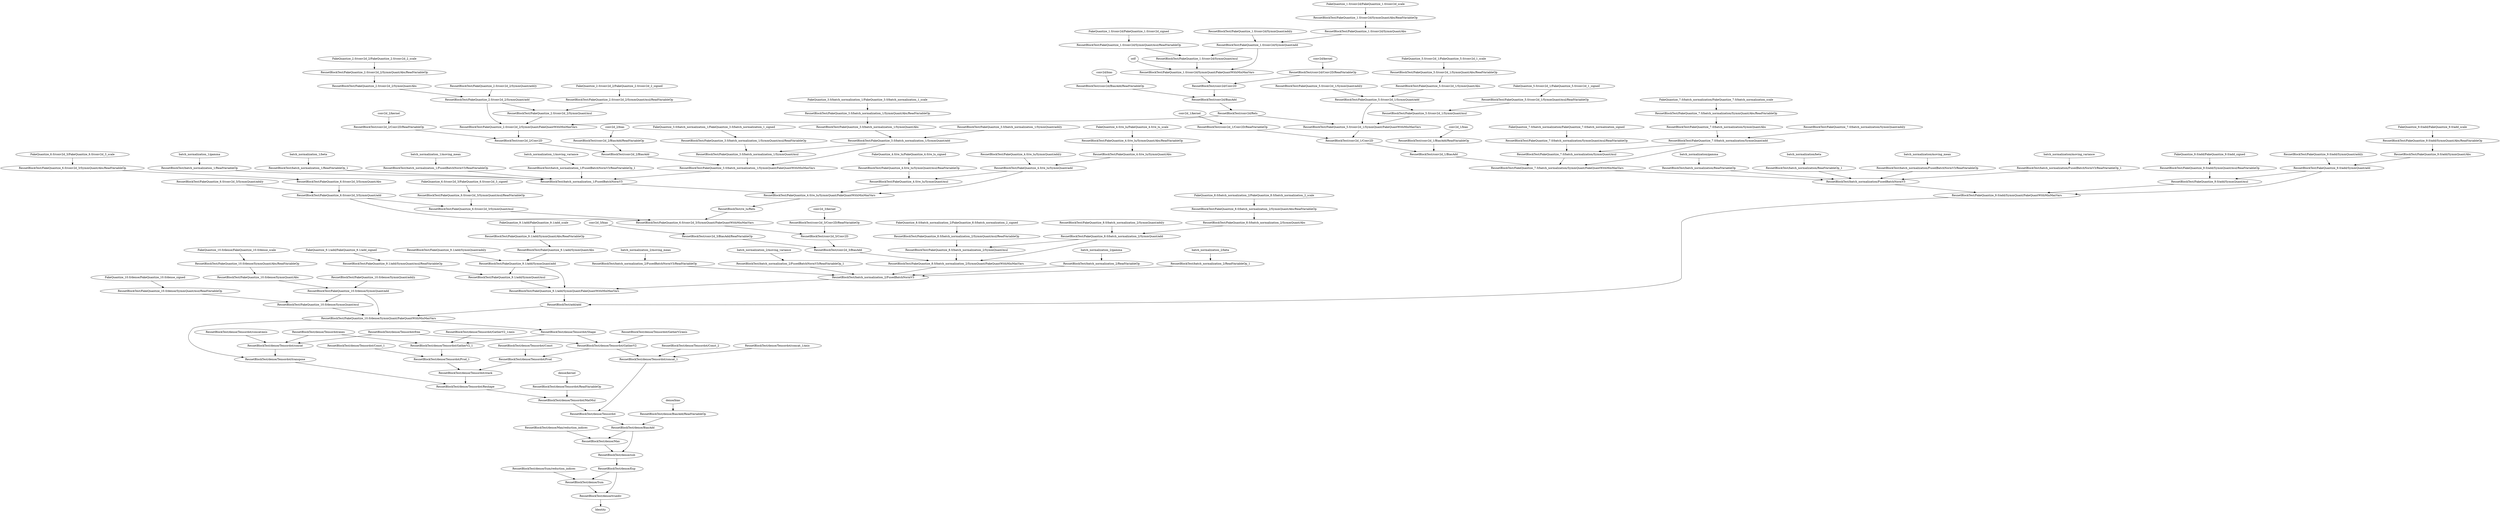 strict digraph  {
self [op=Placeholder];
"FakeQuantize_1.0/conv2d/FakeQuantize_1.0/conv2d_scale" [op=Placeholder];
"ResnetBlockTest/FakeQuantize_1.0/conv2d/SymmQuant/Abs/ReadVariableOp" [op=ReadVariableOp];
"ResnetBlockTest/FakeQuantize_1.0/conv2d/SymmQuant/Abs" [op=Abs];
"ResnetBlockTest/FakeQuantize_1.0/conv2d/SymmQuant/add/y" [op=Const];
"ResnetBlockTest/FakeQuantize_1.0/conv2d/SymmQuant/add" [op=AddV2];
"FakeQuantize_1.0/conv2d/FakeQuantize_1.0/conv2d_signed" [op=Placeholder];
"ResnetBlockTest/FakeQuantize_1.0/conv2d/SymmQuant/mul/ReadVariableOp" [op=ReadVariableOp];
"ResnetBlockTest/FakeQuantize_1.0/conv2d/SymmQuant/mul" [op=Mul];
"ResnetBlockTest/FakeQuantize_1.0/conv2d/SymmQuant/FakeQuantWithMinMaxVars" [op=FakeQuantWithMinMaxVars];
"conv2d/kernel" [op=Placeholder];
"ResnetBlockTest/conv2d/Conv2D/ReadVariableOp" [op=ReadVariableOp];
"ResnetBlockTest/conv2d/Conv2D" [op=Conv2D];
"conv2d/bias" [op=Placeholder];
"ResnetBlockTest/conv2d/BiasAdd/ReadVariableOp" [op=ReadVariableOp];
"ResnetBlockTest/conv2d/BiasAdd" [op=BiasAdd];
"ResnetBlockTest/conv2d/Relu" [op=Relu];
"FakeQuantize_2.0/conv2d_2/FakeQuantize_2.0/conv2d_2_scale" [op=Placeholder];
"ResnetBlockTest/FakeQuantize_2.0/conv2d_2/SymmQuant/Abs/ReadVariableOp" [op=ReadVariableOp];
"ResnetBlockTest/FakeQuantize_2.0/conv2d_2/SymmQuant/Abs" [op=Abs];
"ResnetBlockTest/FakeQuantize_2.0/conv2d_2/SymmQuant/add/y" [op=Const];
"ResnetBlockTest/FakeQuantize_2.0/conv2d_2/SymmQuant/add" [op=AddV2];
"FakeQuantize_2.0/conv2d_2/FakeQuantize_2.0/conv2d_2_signed" [op=Placeholder];
"ResnetBlockTest/FakeQuantize_2.0/conv2d_2/SymmQuant/mul/ReadVariableOp" [op=ReadVariableOp];
"ResnetBlockTest/FakeQuantize_2.0/conv2d_2/SymmQuant/mul" [op=Mul];
"ResnetBlockTest/FakeQuantize_2.0/conv2d_2/SymmQuant/FakeQuantWithMinMaxVars" [op=FakeQuantWithMinMaxVars];
"conv2d_2/kernel" [op=Placeholder];
"ResnetBlockTest/conv2d_2/Conv2D/ReadVariableOp" [op=ReadVariableOp];
"ResnetBlockTest/conv2d_2/Conv2D" [op=Conv2D];
"conv2d_2/bias" [op=Placeholder];
"ResnetBlockTest/conv2d_2/BiasAdd/ReadVariableOp" [op=ReadVariableOp];
"ResnetBlockTest/conv2d_2/BiasAdd" [op=BiasAdd];
"FakeQuantize_3.0/batch_normalization_1/FakeQuantize_3.0/batch_normalization_1_scale" [op=Placeholder];
"ResnetBlockTest/FakeQuantize_3.0/batch_normalization_1/SymmQuant/Abs/ReadVariableOp" [op=ReadVariableOp];
"ResnetBlockTest/FakeQuantize_3.0/batch_normalization_1/SymmQuant/Abs" [op=Abs];
"ResnetBlockTest/FakeQuantize_3.0/batch_normalization_1/SymmQuant/add/y" [op=Const];
"ResnetBlockTest/FakeQuantize_3.0/batch_normalization_1/SymmQuant/add" [op=AddV2];
"FakeQuantize_3.0/batch_normalization_1/FakeQuantize_3.0/batch_normalization_1_signed" [op=Placeholder];
"ResnetBlockTest/FakeQuantize_3.0/batch_normalization_1/SymmQuant/mul/ReadVariableOp" [op=ReadVariableOp];
"ResnetBlockTest/FakeQuantize_3.0/batch_normalization_1/SymmQuant/mul" [op=Mul];
"ResnetBlockTest/FakeQuantize_3.0/batch_normalization_1/SymmQuant/FakeQuantWithMinMaxVars" [op=FakeQuantWithMinMaxVars];
"batch_normalization_1/gamma" [op=Placeholder];
"ResnetBlockTest/batch_normalization_1/ReadVariableOp" [op=ReadVariableOp];
"batch_normalization_1/beta" [op=Placeholder];
"ResnetBlockTest/batch_normalization_1/ReadVariableOp_1" [op=ReadVariableOp];
"batch_normalization_1/moving_mean" [op=Placeholder];
"ResnetBlockTest/batch_normalization_1/FusedBatchNormV3/ReadVariableOp" [op=ReadVariableOp];
"batch_normalization_1/moving_variance" [op=Placeholder];
"ResnetBlockTest/batch_normalization_1/FusedBatchNormV3/ReadVariableOp_1" [op=ReadVariableOp];
"ResnetBlockTest/batch_normalization_1/FusedBatchNormV3" [op=FusedBatchNormV3];
"FakeQuantize_4.0/re_lu/FakeQuantize_4.0/re_lu_scale" [op=Placeholder];
"ResnetBlockTest/FakeQuantize_4.0/re_lu/SymmQuant/Abs/ReadVariableOp" [op=ReadVariableOp];
"ResnetBlockTest/FakeQuantize_4.0/re_lu/SymmQuant/Abs" [op=Abs];
"ResnetBlockTest/FakeQuantize_4.0/re_lu/SymmQuant/add/y" [op=Const];
"ResnetBlockTest/FakeQuantize_4.0/re_lu/SymmQuant/add" [op=AddV2];
"FakeQuantize_4.0/re_lu/FakeQuantize_4.0/re_lu_signed" [op=Placeholder];
"ResnetBlockTest/FakeQuantize_4.0/re_lu/SymmQuant/mul/ReadVariableOp" [op=ReadVariableOp];
"ResnetBlockTest/FakeQuantize_4.0/re_lu/SymmQuant/mul" [op=Mul];
"ResnetBlockTest/FakeQuantize_4.0/re_lu/SymmQuant/FakeQuantWithMinMaxVars" [op=FakeQuantWithMinMaxVars];
"ResnetBlockTest/re_lu/Relu" [op=Relu];
"FakeQuantize_6.0/conv2d_3/FakeQuantize_6.0/conv2d_3_scale" [op=Placeholder];
"ResnetBlockTest/FakeQuantize_6.0/conv2d_3/SymmQuant/Abs/ReadVariableOp" [op=ReadVariableOp];
"ResnetBlockTest/FakeQuantize_6.0/conv2d_3/SymmQuant/Abs" [op=Abs];
"ResnetBlockTest/FakeQuantize_6.0/conv2d_3/SymmQuant/add/y" [op=Const];
"ResnetBlockTest/FakeQuantize_6.0/conv2d_3/SymmQuant/add" [op=AddV2];
"FakeQuantize_6.0/conv2d_3/FakeQuantize_6.0/conv2d_3_signed" [op=Placeholder];
"ResnetBlockTest/FakeQuantize_6.0/conv2d_3/SymmQuant/mul/ReadVariableOp" [op=ReadVariableOp];
"ResnetBlockTest/FakeQuantize_6.0/conv2d_3/SymmQuant/mul" [op=Mul];
"ResnetBlockTest/FakeQuantize_6.0/conv2d_3/SymmQuant/FakeQuantWithMinMaxVars" [op=FakeQuantWithMinMaxVars];
"FakeQuantize_5.0/conv2d_1/FakeQuantize_5.0/conv2d_1_scale" [op=Placeholder];
"ResnetBlockTest/FakeQuantize_5.0/conv2d_1/SymmQuant/Abs/ReadVariableOp" [op=ReadVariableOp];
"ResnetBlockTest/FakeQuantize_5.0/conv2d_1/SymmQuant/Abs" [op=Abs];
"ResnetBlockTest/FakeQuantize_5.0/conv2d_1/SymmQuant/add/y" [op=Const];
"ResnetBlockTest/FakeQuantize_5.0/conv2d_1/SymmQuant/add" [op=AddV2];
"FakeQuantize_5.0/conv2d_1/FakeQuantize_5.0/conv2d_1_signed" [op=Placeholder];
"ResnetBlockTest/FakeQuantize_5.0/conv2d_1/SymmQuant/mul/ReadVariableOp" [op=ReadVariableOp];
"ResnetBlockTest/FakeQuantize_5.0/conv2d_1/SymmQuant/mul" [op=Mul];
"ResnetBlockTest/FakeQuantize_5.0/conv2d_1/SymmQuant/FakeQuantWithMinMaxVars" [op=FakeQuantWithMinMaxVars];
"conv2d_3/kernel" [op=Placeholder];
"ResnetBlockTest/conv2d_3/Conv2D/ReadVariableOp" [op=ReadVariableOp];
"ResnetBlockTest/conv2d_3/Conv2D" [op=Conv2D];
"conv2d_3/bias" [op=Placeholder];
"ResnetBlockTest/conv2d_3/BiasAdd/ReadVariableOp" [op=ReadVariableOp];
"ResnetBlockTest/conv2d_3/BiasAdd" [op=BiasAdd];
"conv2d_1/kernel" [op=Placeholder];
"ResnetBlockTest/conv2d_1/Conv2D/ReadVariableOp" [op=ReadVariableOp];
"ResnetBlockTest/conv2d_1/Conv2D" [op=Conv2D];
"conv2d_1/bias" [op=Placeholder];
"ResnetBlockTest/conv2d_1/BiasAdd/ReadVariableOp" [op=ReadVariableOp];
"ResnetBlockTest/conv2d_1/BiasAdd" [op=BiasAdd];
"FakeQuantize_8.0/batch_normalization_2/FakeQuantize_8.0/batch_normalization_2_scale" [op=Placeholder];
"ResnetBlockTest/FakeQuantize_8.0/batch_normalization_2/SymmQuant/Abs/ReadVariableOp" [op=ReadVariableOp];
"ResnetBlockTest/FakeQuantize_8.0/batch_normalization_2/SymmQuant/Abs" [op=Abs];
"ResnetBlockTest/FakeQuantize_8.0/batch_normalization_2/SymmQuant/add/y" [op=Const];
"ResnetBlockTest/FakeQuantize_8.0/batch_normalization_2/SymmQuant/add" [op=AddV2];
"FakeQuantize_8.0/batch_normalization_2/FakeQuantize_8.0/batch_normalization_2_signed" [op=Placeholder];
"ResnetBlockTest/FakeQuantize_8.0/batch_normalization_2/SymmQuant/mul/ReadVariableOp" [op=ReadVariableOp];
"ResnetBlockTest/FakeQuantize_8.0/batch_normalization_2/SymmQuant/mul" [op=Mul];
"ResnetBlockTest/FakeQuantize_8.0/batch_normalization_2/SymmQuant/FakeQuantWithMinMaxVars" [op=FakeQuantWithMinMaxVars];
"FakeQuantize_7.0/batch_normalization/FakeQuantize_7.0/batch_normalization_scale" [op=Placeholder];
"ResnetBlockTest/FakeQuantize_7.0/batch_normalization/SymmQuant/Abs/ReadVariableOp" [op=ReadVariableOp];
"ResnetBlockTest/FakeQuantize_7.0/batch_normalization/SymmQuant/Abs" [op=Abs];
"ResnetBlockTest/FakeQuantize_7.0/batch_normalization/SymmQuant/add/y" [op=Const];
"ResnetBlockTest/FakeQuantize_7.0/batch_normalization/SymmQuant/add" [op=AddV2];
"FakeQuantize_7.0/batch_normalization/FakeQuantize_7.0/batch_normalization_signed" [op=Placeholder];
"ResnetBlockTest/FakeQuantize_7.0/batch_normalization/SymmQuant/mul/ReadVariableOp" [op=ReadVariableOp];
"ResnetBlockTest/FakeQuantize_7.0/batch_normalization/SymmQuant/mul" [op=Mul];
"ResnetBlockTest/FakeQuantize_7.0/batch_normalization/SymmQuant/FakeQuantWithMinMaxVars" [op=FakeQuantWithMinMaxVars];
"batch_normalization_2/gamma" [op=Placeholder];
"ResnetBlockTest/batch_normalization_2/ReadVariableOp" [op=ReadVariableOp];
"batch_normalization_2/beta" [op=Placeholder];
"ResnetBlockTest/batch_normalization_2/ReadVariableOp_1" [op=ReadVariableOp];
"batch_normalization_2/moving_mean" [op=Placeholder];
"ResnetBlockTest/batch_normalization_2/FusedBatchNormV3/ReadVariableOp" [op=ReadVariableOp];
"batch_normalization_2/moving_variance" [op=Placeholder];
"ResnetBlockTest/batch_normalization_2/FusedBatchNormV3/ReadVariableOp_1" [op=ReadVariableOp];
"ResnetBlockTest/batch_normalization_2/FusedBatchNormV3" [op=FusedBatchNormV3];
"batch_normalization/gamma" [op=Placeholder];
"ResnetBlockTest/batch_normalization/ReadVariableOp" [op=ReadVariableOp];
"batch_normalization/beta" [op=Placeholder];
"ResnetBlockTest/batch_normalization/ReadVariableOp_1" [op=ReadVariableOp];
"batch_normalization/moving_mean" [op=Placeholder];
"ResnetBlockTest/batch_normalization/FusedBatchNormV3/ReadVariableOp" [op=ReadVariableOp];
"batch_normalization/moving_variance" [op=Placeholder];
"ResnetBlockTest/batch_normalization/FusedBatchNormV3/ReadVariableOp_1" [op=ReadVariableOp];
"ResnetBlockTest/batch_normalization/FusedBatchNormV3" [op=FusedBatchNormV3];
"FakeQuantize_9.0/add/FakeQuantize_9.0/add_scale" [op=Placeholder];
"ResnetBlockTest/FakeQuantize_9.0/add/SymmQuant/Abs/ReadVariableOp" [op=ReadVariableOp];
"ResnetBlockTest/FakeQuantize_9.0/add/SymmQuant/Abs" [op=Abs];
"ResnetBlockTest/FakeQuantize_9.0/add/SymmQuant/add/y" [op=Const];
"ResnetBlockTest/FakeQuantize_9.0/add/SymmQuant/add" [op=AddV2];
"FakeQuantize_9.0/add/FakeQuantize_9.0/add_signed" [op=Placeholder];
"ResnetBlockTest/FakeQuantize_9.0/add/SymmQuant/mul/ReadVariableOp" [op=ReadVariableOp];
"ResnetBlockTest/FakeQuantize_9.0/add/SymmQuant/mul" [op=Mul];
"ResnetBlockTest/FakeQuantize_9.0/add/SymmQuant/FakeQuantWithMinMaxVars" [op=FakeQuantWithMinMaxVars];
"FakeQuantize_9.1/add/FakeQuantize_9.1/add_scale" [op=Placeholder];
"ResnetBlockTest/FakeQuantize_9.1/add/SymmQuant/Abs/ReadVariableOp" [op=ReadVariableOp];
"ResnetBlockTest/FakeQuantize_9.1/add/SymmQuant/Abs" [op=Abs];
"ResnetBlockTest/FakeQuantize_9.1/add/SymmQuant/add/y" [op=Const];
"ResnetBlockTest/FakeQuantize_9.1/add/SymmQuant/add" [op=AddV2];
"FakeQuantize_9.1/add/FakeQuantize_9.1/add_signed" [op=Placeholder];
"ResnetBlockTest/FakeQuantize_9.1/add/SymmQuant/mul/ReadVariableOp" [op=ReadVariableOp];
"ResnetBlockTest/FakeQuantize_9.1/add/SymmQuant/mul" [op=Mul];
"ResnetBlockTest/FakeQuantize_9.1/add/SymmQuant/FakeQuantWithMinMaxVars" [op=FakeQuantWithMinMaxVars];
"ResnetBlockTest/add/add" [op=AddV2];
"FakeQuantize_10.0/dense/FakeQuantize_10.0/dense_scale" [op=Placeholder];
"ResnetBlockTest/FakeQuantize_10.0/dense/SymmQuant/Abs/ReadVariableOp" [op=ReadVariableOp];
"ResnetBlockTest/FakeQuantize_10.0/dense/SymmQuant/Abs" [op=Abs];
"ResnetBlockTest/FakeQuantize_10.0/dense/SymmQuant/add/y" [op=Const];
"ResnetBlockTest/FakeQuantize_10.0/dense/SymmQuant/add" [op=AddV2];
"FakeQuantize_10.0/dense/FakeQuantize_10.0/dense_signed" [op=Placeholder];
"ResnetBlockTest/FakeQuantize_10.0/dense/SymmQuant/mul/ReadVariableOp" [op=ReadVariableOp];
"ResnetBlockTest/FakeQuantize_10.0/dense/SymmQuant/mul" [op=Mul];
"ResnetBlockTest/FakeQuantize_10.0/dense/SymmQuant/FakeQuantWithMinMaxVars" [op=FakeQuantWithMinMaxVars];
"dense/kernel" [op=Placeholder];
"ResnetBlockTest/dense/Tensordot/ReadVariableOp" [op=ReadVariableOp];
"ResnetBlockTest/dense/Tensordot/axes" [op=Const];
"ResnetBlockTest/dense/Tensordot/free" [op=Const];
"ResnetBlockTest/dense/Tensordot/Shape" [op=Shape];
"ResnetBlockTest/dense/Tensordot/GatherV2/axis" [op=Const];
"ResnetBlockTest/dense/Tensordot/GatherV2" [op=GatherV2];
"ResnetBlockTest/dense/Tensordot/GatherV2_1/axis" [op=Const];
"ResnetBlockTest/dense/Tensordot/GatherV2_1" [op=GatherV2];
"ResnetBlockTest/dense/Tensordot/Const" [op=Const];
"ResnetBlockTest/dense/Tensordot/Prod" [op=Prod];
"ResnetBlockTest/dense/Tensordot/Const_1" [op=Const];
"ResnetBlockTest/dense/Tensordot/Prod_1" [op=Prod];
"ResnetBlockTest/dense/Tensordot/concat/axis" [op=Const];
"ResnetBlockTest/dense/Tensordot/concat" [op=ConcatV2];
"ResnetBlockTest/dense/Tensordot/stack" [op=Pack];
"ResnetBlockTest/dense/Tensordot/transpose" [op=Transpose];
"ResnetBlockTest/dense/Tensordot/Reshape" [op=Reshape];
"ResnetBlockTest/dense/Tensordot/MatMul" [op=MatMul];
"ResnetBlockTest/dense/Tensordot/Const_2" [op=Const];
"ResnetBlockTest/dense/Tensordot/concat_1/axis" [op=Const];
"ResnetBlockTest/dense/Tensordot/concat_1" [op=ConcatV2];
"ResnetBlockTest/dense/Tensordot" [op=Reshape];
"dense/bias" [op=Placeholder];
"ResnetBlockTest/dense/BiasAdd/ReadVariableOp" [op=ReadVariableOp];
"ResnetBlockTest/dense/BiasAdd" [op=BiasAdd];
"ResnetBlockTest/dense/Max/reduction_indices" [op=Const];
"ResnetBlockTest/dense/Max" [op=Max];
"ResnetBlockTest/dense/sub" [op=Sub];
"ResnetBlockTest/dense/Exp" [op=Exp];
"ResnetBlockTest/dense/Sum/reduction_indices" [op=Const];
"ResnetBlockTest/dense/Sum" [op=Sum];
"ResnetBlockTest/dense/truediv" [op=RealDiv];
Identity [op=Identity];
self -> "ResnetBlockTest/FakeQuantize_1.0/conv2d/SymmQuant/FakeQuantWithMinMaxVars";
"FakeQuantize_1.0/conv2d/FakeQuantize_1.0/conv2d_scale" -> "ResnetBlockTest/FakeQuantize_1.0/conv2d/SymmQuant/Abs/ReadVariableOp";
"ResnetBlockTest/FakeQuantize_1.0/conv2d/SymmQuant/Abs/ReadVariableOp" -> "ResnetBlockTest/FakeQuantize_1.0/conv2d/SymmQuant/Abs";
"ResnetBlockTest/FakeQuantize_1.0/conv2d/SymmQuant/Abs" -> "ResnetBlockTest/FakeQuantize_1.0/conv2d/SymmQuant/add";
"ResnetBlockTest/FakeQuantize_1.0/conv2d/SymmQuant/add/y" -> "ResnetBlockTest/FakeQuantize_1.0/conv2d/SymmQuant/add";
"ResnetBlockTest/FakeQuantize_1.0/conv2d/SymmQuant/add" -> "ResnetBlockTest/FakeQuantize_1.0/conv2d/SymmQuant/mul";
"ResnetBlockTest/FakeQuantize_1.0/conv2d/SymmQuant/add" -> "ResnetBlockTest/FakeQuantize_1.0/conv2d/SymmQuant/FakeQuantWithMinMaxVars";
"FakeQuantize_1.0/conv2d/FakeQuantize_1.0/conv2d_signed" -> "ResnetBlockTest/FakeQuantize_1.0/conv2d/SymmQuant/mul/ReadVariableOp";
"ResnetBlockTest/FakeQuantize_1.0/conv2d/SymmQuant/mul/ReadVariableOp" -> "ResnetBlockTest/FakeQuantize_1.0/conv2d/SymmQuant/mul";
"ResnetBlockTest/FakeQuantize_1.0/conv2d/SymmQuant/mul" -> "ResnetBlockTest/FakeQuantize_1.0/conv2d/SymmQuant/FakeQuantWithMinMaxVars";
"ResnetBlockTest/FakeQuantize_1.0/conv2d/SymmQuant/FakeQuantWithMinMaxVars" -> "ResnetBlockTest/conv2d/Conv2D";
"conv2d/kernel" -> "ResnetBlockTest/conv2d/Conv2D/ReadVariableOp";
"ResnetBlockTest/conv2d/Conv2D/ReadVariableOp" -> "ResnetBlockTest/conv2d/Conv2D";
"ResnetBlockTest/conv2d/Conv2D" -> "ResnetBlockTest/conv2d/BiasAdd";
"conv2d/bias" -> "ResnetBlockTest/conv2d/BiasAdd/ReadVariableOp";
"ResnetBlockTest/conv2d/BiasAdd/ReadVariableOp" -> "ResnetBlockTest/conv2d/BiasAdd";
"ResnetBlockTest/conv2d/BiasAdd" -> "ResnetBlockTest/conv2d/Relu";
"ResnetBlockTest/conv2d/Relu" -> "ResnetBlockTest/FakeQuantize_2.0/conv2d_2/SymmQuant/FakeQuantWithMinMaxVars";
"ResnetBlockTest/conv2d/Relu" -> "ResnetBlockTest/FakeQuantize_5.0/conv2d_1/SymmQuant/FakeQuantWithMinMaxVars";
"FakeQuantize_2.0/conv2d_2/FakeQuantize_2.0/conv2d_2_scale" -> "ResnetBlockTest/FakeQuantize_2.0/conv2d_2/SymmQuant/Abs/ReadVariableOp";
"ResnetBlockTest/FakeQuantize_2.0/conv2d_2/SymmQuant/Abs/ReadVariableOp" -> "ResnetBlockTest/FakeQuantize_2.0/conv2d_2/SymmQuant/Abs";
"ResnetBlockTest/FakeQuantize_2.0/conv2d_2/SymmQuant/Abs" -> "ResnetBlockTest/FakeQuantize_2.0/conv2d_2/SymmQuant/add";
"ResnetBlockTest/FakeQuantize_2.0/conv2d_2/SymmQuant/add/y" -> "ResnetBlockTest/FakeQuantize_2.0/conv2d_2/SymmQuant/add";
"ResnetBlockTest/FakeQuantize_2.0/conv2d_2/SymmQuant/add" -> "ResnetBlockTest/FakeQuantize_2.0/conv2d_2/SymmQuant/mul";
"ResnetBlockTest/FakeQuantize_2.0/conv2d_2/SymmQuant/add" -> "ResnetBlockTest/FakeQuantize_2.0/conv2d_2/SymmQuant/FakeQuantWithMinMaxVars";
"FakeQuantize_2.0/conv2d_2/FakeQuantize_2.0/conv2d_2_signed" -> "ResnetBlockTest/FakeQuantize_2.0/conv2d_2/SymmQuant/mul/ReadVariableOp";
"ResnetBlockTest/FakeQuantize_2.0/conv2d_2/SymmQuant/mul/ReadVariableOp" -> "ResnetBlockTest/FakeQuantize_2.0/conv2d_2/SymmQuant/mul";
"ResnetBlockTest/FakeQuantize_2.0/conv2d_2/SymmQuant/mul" -> "ResnetBlockTest/FakeQuantize_2.0/conv2d_2/SymmQuant/FakeQuantWithMinMaxVars";
"ResnetBlockTest/FakeQuantize_2.0/conv2d_2/SymmQuant/FakeQuantWithMinMaxVars" -> "ResnetBlockTest/conv2d_2/Conv2D";
"conv2d_2/kernel" -> "ResnetBlockTest/conv2d_2/Conv2D/ReadVariableOp";
"ResnetBlockTest/conv2d_2/Conv2D/ReadVariableOp" -> "ResnetBlockTest/conv2d_2/Conv2D";
"ResnetBlockTest/conv2d_2/Conv2D" -> "ResnetBlockTest/conv2d_2/BiasAdd";
"conv2d_2/bias" -> "ResnetBlockTest/conv2d_2/BiasAdd/ReadVariableOp";
"ResnetBlockTest/conv2d_2/BiasAdd/ReadVariableOp" -> "ResnetBlockTest/conv2d_2/BiasAdd";
"ResnetBlockTest/conv2d_2/BiasAdd" -> "ResnetBlockTest/FakeQuantize_3.0/batch_normalization_1/SymmQuant/FakeQuantWithMinMaxVars";
"FakeQuantize_3.0/batch_normalization_1/FakeQuantize_3.0/batch_normalization_1_scale" -> "ResnetBlockTest/FakeQuantize_3.0/batch_normalization_1/SymmQuant/Abs/ReadVariableOp";
"ResnetBlockTest/FakeQuantize_3.0/batch_normalization_1/SymmQuant/Abs/ReadVariableOp" -> "ResnetBlockTest/FakeQuantize_3.0/batch_normalization_1/SymmQuant/Abs";
"ResnetBlockTest/FakeQuantize_3.0/batch_normalization_1/SymmQuant/Abs" -> "ResnetBlockTest/FakeQuantize_3.0/batch_normalization_1/SymmQuant/add";
"ResnetBlockTest/FakeQuantize_3.0/batch_normalization_1/SymmQuant/add/y" -> "ResnetBlockTest/FakeQuantize_3.0/batch_normalization_1/SymmQuant/add";
"ResnetBlockTest/FakeQuantize_3.0/batch_normalization_1/SymmQuant/add" -> "ResnetBlockTest/FakeQuantize_3.0/batch_normalization_1/SymmQuant/mul";
"ResnetBlockTest/FakeQuantize_3.0/batch_normalization_1/SymmQuant/add" -> "ResnetBlockTest/FakeQuantize_3.0/batch_normalization_1/SymmQuant/FakeQuantWithMinMaxVars";
"FakeQuantize_3.0/batch_normalization_1/FakeQuantize_3.0/batch_normalization_1_signed" -> "ResnetBlockTest/FakeQuantize_3.0/batch_normalization_1/SymmQuant/mul/ReadVariableOp";
"ResnetBlockTest/FakeQuantize_3.0/batch_normalization_1/SymmQuant/mul/ReadVariableOp" -> "ResnetBlockTest/FakeQuantize_3.0/batch_normalization_1/SymmQuant/mul";
"ResnetBlockTest/FakeQuantize_3.0/batch_normalization_1/SymmQuant/mul" -> "ResnetBlockTest/FakeQuantize_3.0/batch_normalization_1/SymmQuant/FakeQuantWithMinMaxVars";
"ResnetBlockTest/FakeQuantize_3.0/batch_normalization_1/SymmQuant/FakeQuantWithMinMaxVars" -> "ResnetBlockTest/batch_normalization_1/FusedBatchNormV3";
"batch_normalization_1/gamma" -> "ResnetBlockTest/batch_normalization_1/ReadVariableOp";
"ResnetBlockTest/batch_normalization_1/ReadVariableOp" -> "ResnetBlockTest/batch_normalization_1/FusedBatchNormV3";
"batch_normalization_1/beta" -> "ResnetBlockTest/batch_normalization_1/ReadVariableOp_1";
"ResnetBlockTest/batch_normalization_1/ReadVariableOp_1" -> "ResnetBlockTest/batch_normalization_1/FusedBatchNormV3";
"batch_normalization_1/moving_mean" -> "ResnetBlockTest/batch_normalization_1/FusedBatchNormV3/ReadVariableOp";
"ResnetBlockTest/batch_normalization_1/FusedBatchNormV3/ReadVariableOp" -> "ResnetBlockTest/batch_normalization_1/FusedBatchNormV3";
"batch_normalization_1/moving_variance" -> "ResnetBlockTest/batch_normalization_1/FusedBatchNormV3/ReadVariableOp_1";
"ResnetBlockTest/batch_normalization_1/FusedBatchNormV3/ReadVariableOp_1" -> "ResnetBlockTest/batch_normalization_1/FusedBatchNormV3";
"ResnetBlockTest/batch_normalization_1/FusedBatchNormV3" -> "ResnetBlockTest/FakeQuantize_4.0/re_lu/SymmQuant/FakeQuantWithMinMaxVars";
"FakeQuantize_4.0/re_lu/FakeQuantize_4.0/re_lu_scale" -> "ResnetBlockTest/FakeQuantize_4.0/re_lu/SymmQuant/Abs/ReadVariableOp";
"ResnetBlockTest/FakeQuantize_4.0/re_lu/SymmQuant/Abs/ReadVariableOp" -> "ResnetBlockTest/FakeQuantize_4.0/re_lu/SymmQuant/Abs";
"ResnetBlockTest/FakeQuantize_4.0/re_lu/SymmQuant/Abs" -> "ResnetBlockTest/FakeQuantize_4.0/re_lu/SymmQuant/add";
"ResnetBlockTest/FakeQuantize_4.0/re_lu/SymmQuant/add/y" -> "ResnetBlockTest/FakeQuantize_4.0/re_lu/SymmQuant/add";
"ResnetBlockTest/FakeQuantize_4.0/re_lu/SymmQuant/add" -> "ResnetBlockTest/FakeQuantize_4.0/re_lu/SymmQuant/mul";
"ResnetBlockTest/FakeQuantize_4.0/re_lu/SymmQuant/add" -> "ResnetBlockTest/FakeQuantize_4.0/re_lu/SymmQuant/FakeQuantWithMinMaxVars";
"FakeQuantize_4.0/re_lu/FakeQuantize_4.0/re_lu_signed" -> "ResnetBlockTest/FakeQuantize_4.0/re_lu/SymmQuant/mul/ReadVariableOp";
"ResnetBlockTest/FakeQuantize_4.0/re_lu/SymmQuant/mul/ReadVariableOp" -> "ResnetBlockTest/FakeQuantize_4.0/re_lu/SymmQuant/mul";
"ResnetBlockTest/FakeQuantize_4.0/re_lu/SymmQuant/mul" -> "ResnetBlockTest/FakeQuantize_4.0/re_lu/SymmQuant/FakeQuantWithMinMaxVars";
"ResnetBlockTest/FakeQuantize_4.0/re_lu/SymmQuant/FakeQuantWithMinMaxVars" -> "ResnetBlockTest/re_lu/Relu";
"ResnetBlockTest/re_lu/Relu" -> "ResnetBlockTest/FakeQuantize_6.0/conv2d_3/SymmQuant/FakeQuantWithMinMaxVars";
"FakeQuantize_6.0/conv2d_3/FakeQuantize_6.0/conv2d_3_scale" -> "ResnetBlockTest/FakeQuantize_6.0/conv2d_3/SymmQuant/Abs/ReadVariableOp";
"ResnetBlockTest/FakeQuantize_6.0/conv2d_3/SymmQuant/Abs/ReadVariableOp" -> "ResnetBlockTest/FakeQuantize_6.0/conv2d_3/SymmQuant/Abs";
"ResnetBlockTest/FakeQuantize_6.0/conv2d_3/SymmQuant/Abs" -> "ResnetBlockTest/FakeQuantize_6.0/conv2d_3/SymmQuant/add";
"ResnetBlockTest/FakeQuantize_6.0/conv2d_3/SymmQuant/add/y" -> "ResnetBlockTest/FakeQuantize_6.0/conv2d_3/SymmQuant/add";
"ResnetBlockTest/FakeQuantize_6.0/conv2d_3/SymmQuant/add" -> "ResnetBlockTest/FakeQuantize_6.0/conv2d_3/SymmQuant/mul";
"ResnetBlockTest/FakeQuantize_6.0/conv2d_3/SymmQuant/add" -> "ResnetBlockTest/FakeQuantize_6.0/conv2d_3/SymmQuant/FakeQuantWithMinMaxVars";
"FakeQuantize_6.0/conv2d_3/FakeQuantize_6.0/conv2d_3_signed" -> "ResnetBlockTest/FakeQuantize_6.0/conv2d_3/SymmQuant/mul/ReadVariableOp";
"ResnetBlockTest/FakeQuantize_6.0/conv2d_3/SymmQuant/mul/ReadVariableOp" -> "ResnetBlockTest/FakeQuantize_6.0/conv2d_3/SymmQuant/mul";
"ResnetBlockTest/FakeQuantize_6.0/conv2d_3/SymmQuant/mul" -> "ResnetBlockTest/FakeQuantize_6.0/conv2d_3/SymmQuant/FakeQuantWithMinMaxVars";
"ResnetBlockTest/FakeQuantize_6.0/conv2d_3/SymmQuant/FakeQuantWithMinMaxVars" -> "ResnetBlockTest/conv2d_3/Conv2D";
"FakeQuantize_5.0/conv2d_1/FakeQuantize_5.0/conv2d_1_scale" -> "ResnetBlockTest/FakeQuantize_5.0/conv2d_1/SymmQuant/Abs/ReadVariableOp";
"ResnetBlockTest/FakeQuantize_5.0/conv2d_1/SymmQuant/Abs/ReadVariableOp" -> "ResnetBlockTest/FakeQuantize_5.0/conv2d_1/SymmQuant/Abs";
"ResnetBlockTest/FakeQuantize_5.0/conv2d_1/SymmQuant/Abs" -> "ResnetBlockTest/FakeQuantize_5.0/conv2d_1/SymmQuant/add";
"ResnetBlockTest/FakeQuantize_5.0/conv2d_1/SymmQuant/add/y" -> "ResnetBlockTest/FakeQuantize_5.0/conv2d_1/SymmQuant/add";
"ResnetBlockTest/FakeQuantize_5.0/conv2d_1/SymmQuant/add" -> "ResnetBlockTest/FakeQuantize_5.0/conv2d_1/SymmQuant/mul";
"ResnetBlockTest/FakeQuantize_5.0/conv2d_1/SymmQuant/add" -> "ResnetBlockTest/FakeQuantize_5.0/conv2d_1/SymmQuant/FakeQuantWithMinMaxVars";
"FakeQuantize_5.0/conv2d_1/FakeQuantize_5.0/conv2d_1_signed" -> "ResnetBlockTest/FakeQuantize_5.0/conv2d_1/SymmQuant/mul/ReadVariableOp";
"ResnetBlockTest/FakeQuantize_5.0/conv2d_1/SymmQuant/mul/ReadVariableOp" -> "ResnetBlockTest/FakeQuantize_5.0/conv2d_1/SymmQuant/mul";
"ResnetBlockTest/FakeQuantize_5.0/conv2d_1/SymmQuant/mul" -> "ResnetBlockTest/FakeQuantize_5.0/conv2d_1/SymmQuant/FakeQuantWithMinMaxVars";
"ResnetBlockTest/FakeQuantize_5.0/conv2d_1/SymmQuant/FakeQuantWithMinMaxVars" -> "ResnetBlockTest/conv2d_1/Conv2D";
"conv2d_3/kernel" -> "ResnetBlockTest/conv2d_3/Conv2D/ReadVariableOp";
"ResnetBlockTest/conv2d_3/Conv2D/ReadVariableOp" -> "ResnetBlockTest/conv2d_3/Conv2D";
"ResnetBlockTest/conv2d_3/Conv2D" -> "ResnetBlockTest/conv2d_3/BiasAdd";
"conv2d_3/bias" -> "ResnetBlockTest/conv2d_3/BiasAdd/ReadVariableOp";
"ResnetBlockTest/conv2d_3/BiasAdd/ReadVariableOp" -> "ResnetBlockTest/conv2d_3/BiasAdd";
"ResnetBlockTest/conv2d_3/BiasAdd" -> "ResnetBlockTest/FakeQuantize_8.0/batch_normalization_2/SymmQuant/FakeQuantWithMinMaxVars";
"conv2d_1/kernel" -> "ResnetBlockTest/conv2d_1/Conv2D/ReadVariableOp";
"ResnetBlockTest/conv2d_1/Conv2D/ReadVariableOp" -> "ResnetBlockTest/conv2d_1/Conv2D";
"ResnetBlockTest/conv2d_1/Conv2D" -> "ResnetBlockTest/conv2d_1/BiasAdd";
"conv2d_1/bias" -> "ResnetBlockTest/conv2d_1/BiasAdd/ReadVariableOp";
"ResnetBlockTest/conv2d_1/BiasAdd/ReadVariableOp" -> "ResnetBlockTest/conv2d_1/BiasAdd";
"ResnetBlockTest/conv2d_1/BiasAdd" -> "ResnetBlockTest/FakeQuantize_7.0/batch_normalization/SymmQuant/FakeQuantWithMinMaxVars";
"FakeQuantize_8.0/batch_normalization_2/FakeQuantize_8.0/batch_normalization_2_scale" -> "ResnetBlockTest/FakeQuantize_8.0/batch_normalization_2/SymmQuant/Abs/ReadVariableOp";
"ResnetBlockTest/FakeQuantize_8.0/batch_normalization_2/SymmQuant/Abs/ReadVariableOp" -> "ResnetBlockTest/FakeQuantize_8.0/batch_normalization_2/SymmQuant/Abs";
"ResnetBlockTest/FakeQuantize_8.0/batch_normalization_2/SymmQuant/Abs" -> "ResnetBlockTest/FakeQuantize_8.0/batch_normalization_2/SymmQuant/add";
"ResnetBlockTest/FakeQuantize_8.0/batch_normalization_2/SymmQuant/add/y" -> "ResnetBlockTest/FakeQuantize_8.0/batch_normalization_2/SymmQuant/add";
"ResnetBlockTest/FakeQuantize_8.0/batch_normalization_2/SymmQuant/add" -> "ResnetBlockTest/FakeQuantize_8.0/batch_normalization_2/SymmQuant/mul";
"ResnetBlockTest/FakeQuantize_8.0/batch_normalization_2/SymmQuant/add" -> "ResnetBlockTest/FakeQuantize_8.0/batch_normalization_2/SymmQuant/FakeQuantWithMinMaxVars";
"FakeQuantize_8.0/batch_normalization_2/FakeQuantize_8.0/batch_normalization_2_signed" -> "ResnetBlockTest/FakeQuantize_8.0/batch_normalization_2/SymmQuant/mul/ReadVariableOp";
"ResnetBlockTest/FakeQuantize_8.0/batch_normalization_2/SymmQuant/mul/ReadVariableOp" -> "ResnetBlockTest/FakeQuantize_8.0/batch_normalization_2/SymmQuant/mul";
"ResnetBlockTest/FakeQuantize_8.0/batch_normalization_2/SymmQuant/mul" -> "ResnetBlockTest/FakeQuantize_8.0/batch_normalization_2/SymmQuant/FakeQuantWithMinMaxVars";
"ResnetBlockTest/FakeQuantize_8.0/batch_normalization_2/SymmQuant/FakeQuantWithMinMaxVars" -> "ResnetBlockTest/batch_normalization_2/FusedBatchNormV3";
"FakeQuantize_7.0/batch_normalization/FakeQuantize_7.0/batch_normalization_scale" -> "ResnetBlockTest/FakeQuantize_7.0/batch_normalization/SymmQuant/Abs/ReadVariableOp";
"ResnetBlockTest/FakeQuantize_7.0/batch_normalization/SymmQuant/Abs/ReadVariableOp" -> "ResnetBlockTest/FakeQuantize_7.0/batch_normalization/SymmQuant/Abs";
"ResnetBlockTest/FakeQuantize_7.0/batch_normalization/SymmQuant/Abs" -> "ResnetBlockTest/FakeQuantize_7.0/batch_normalization/SymmQuant/add";
"ResnetBlockTest/FakeQuantize_7.0/batch_normalization/SymmQuant/add/y" -> "ResnetBlockTest/FakeQuantize_7.0/batch_normalization/SymmQuant/add";
"ResnetBlockTest/FakeQuantize_7.0/batch_normalization/SymmQuant/add" -> "ResnetBlockTest/FakeQuantize_7.0/batch_normalization/SymmQuant/mul";
"ResnetBlockTest/FakeQuantize_7.0/batch_normalization/SymmQuant/add" -> "ResnetBlockTest/FakeQuantize_7.0/batch_normalization/SymmQuant/FakeQuantWithMinMaxVars";
"FakeQuantize_7.0/batch_normalization/FakeQuantize_7.0/batch_normalization_signed" -> "ResnetBlockTest/FakeQuantize_7.0/batch_normalization/SymmQuant/mul/ReadVariableOp";
"ResnetBlockTest/FakeQuantize_7.0/batch_normalization/SymmQuant/mul/ReadVariableOp" -> "ResnetBlockTest/FakeQuantize_7.0/batch_normalization/SymmQuant/mul";
"ResnetBlockTest/FakeQuantize_7.0/batch_normalization/SymmQuant/mul" -> "ResnetBlockTest/FakeQuantize_7.0/batch_normalization/SymmQuant/FakeQuantWithMinMaxVars";
"ResnetBlockTest/FakeQuantize_7.0/batch_normalization/SymmQuant/FakeQuantWithMinMaxVars" -> "ResnetBlockTest/batch_normalization/FusedBatchNormV3";
"batch_normalization_2/gamma" -> "ResnetBlockTest/batch_normalization_2/ReadVariableOp";
"ResnetBlockTest/batch_normalization_2/ReadVariableOp" -> "ResnetBlockTest/batch_normalization_2/FusedBatchNormV3";
"batch_normalization_2/beta" -> "ResnetBlockTest/batch_normalization_2/ReadVariableOp_1";
"ResnetBlockTest/batch_normalization_2/ReadVariableOp_1" -> "ResnetBlockTest/batch_normalization_2/FusedBatchNormV3";
"batch_normalization_2/moving_mean" -> "ResnetBlockTest/batch_normalization_2/FusedBatchNormV3/ReadVariableOp";
"ResnetBlockTest/batch_normalization_2/FusedBatchNormV3/ReadVariableOp" -> "ResnetBlockTest/batch_normalization_2/FusedBatchNormV3";
"batch_normalization_2/moving_variance" -> "ResnetBlockTest/batch_normalization_2/FusedBatchNormV3/ReadVariableOp_1";
"ResnetBlockTest/batch_normalization_2/FusedBatchNormV3/ReadVariableOp_1" -> "ResnetBlockTest/batch_normalization_2/FusedBatchNormV3";
"ResnetBlockTest/batch_normalization_2/FusedBatchNormV3" -> "ResnetBlockTest/FakeQuantize_9.1/add/SymmQuant/FakeQuantWithMinMaxVars";
"batch_normalization/gamma" -> "ResnetBlockTest/batch_normalization/ReadVariableOp";
"ResnetBlockTest/batch_normalization/ReadVariableOp" -> "ResnetBlockTest/batch_normalization/FusedBatchNormV3";
"batch_normalization/beta" -> "ResnetBlockTest/batch_normalization/ReadVariableOp_1";
"ResnetBlockTest/batch_normalization/ReadVariableOp_1" -> "ResnetBlockTest/batch_normalization/FusedBatchNormV3";
"batch_normalization/moving_mean" -> "ResnetBlockTest/batch_normalization/FusedBatchNormV3/ReadVariableOp";
"ResnetBlockTest/batch_normalization/FusedBatchNormV3/ReadVariableOp" -> "ResnetBlockTest/batch_normalization/FusedBatchNormV3";
"batch_normalization/moving_variance" -> "ResnetBlockTest/batch_normalization/FusedBatchNormV3/ReadVariableOp_1";
"ResnetBlockTest/batch_normalization/FusedBatchNormV3/ReadVariableOp_1" -> "ResnetBlockTest/batch_normalization/FusedBatchNormV3";
"ResnetBlockTest/batch_normalization/FusedBatchNormV3" -> "ResnetBlockTest/FakeQuantize_9.0/add/SymmQuant/FakeQuantWithMinMaxVars";
"FakeQuantize_9.0/add/FakeQuantize_9.0/add_scale" -> "ResnetBlockTest/FakeQuantize_9.0/add/SymmQuant/Abs/ReadVariableOp";
"ResnetBlockTest/FakeQuantize_9.0/add/SymmQuant/Abs/ReadVariableOp" -> "ResnetBlockTest/FakeQuantize_9.0/add/SymmQuant/Abs";
"ResnetBlockTest/FakeQuantize_9.0/add/SymmQuant/Abs" -> "ResnetBlockTest/FakeQuantize_9.0/add/SymmQuant/add";
"ResnetBlockTest/FakeQuantize_9.0/add/SymmQuant/add/y" -> "ResnetBlockTest/FakeQuantize_9.0/add/SymmQuant/add";
"ResnetBlockTest/FakeQuantize_9.0/add/SymmQuant/add" -> "ResnetBlockTest/FakeQuantize_9.0/add/SymmQuant/mul";
"ResnetBlockTest/FakeQuantize_9.0/add/SymmQuant/add" -> "ResnetBlockTest/FakeQuantize_9.0/add/SymmQuant/FakeQuantWithMinMaxVars";
"FakeQuantize_9.0/add/FakeQuantize_9.0/add_signed" -> "ResnetBlockTest/FakeQuantize_9.0/add/SymmQuant/mul/ReadVariableOp";
"ResnetBlockTest/FakeQuantize_9.0/add/SymmQuant/mul/ReadVariableOp" -> "ResnetBlockTest/FakeQuantize_9.0/add/SymmQuant/mul";
"ResnetBlockTest/FakeQuantize_9.0/add/SymmQuant/mul" -> "ResnetBlockTest/FakeQuantize_9.0/add/SymmQuant/FakeQuantWithMinMaxVars";
"ResnetBlockTest/FakeQuantize_9.0/add/SymmQuant/FakeQuantWithMinMaxVars" -> "ResnetBlockTest/add/add";
"FakeQuantize_9.1/add/FakeQuantize_9.1/add_scale" -> "ResnetBlockTest/FakeQuantize_9.1/add/SymmQuant/Abs/ReadVariableOp";
"ResnetBlockTest/FakeQuantize_9.1/add/SymmQuant/Abs/ReadVariableOp" -> "ResnetBlockTest/FakeQuantize_9.1/add/SymmQuant/Abs";
"ResnetBlockTest/FakeQuantize_9.1/add/SymmQuant/Abs" -> "ResnetBlockTest/FakeQuantize_9.1/add/SymmQuant/add";
"ResnetBlockTest/FakeQuantize_9.1/add/SymmQuant/add/y" -> "ResnetBlockTest/FakeQuantize_9.1/add/SymmQuant/add";
"ResnetBlockTest/FakeQuantize_9.1/add/SymmQuant/add" -> "ResnetBlockTest/FakeQuantize_9.1/add/SymmQuant/mul";
"ResnetBlockTest/FakeQuantize_9.1/add/SymmQuant/add" -> "ResnetBlockTest/FakeQuantize_9.1/add/SymmQuant/FakeQuantWithMinMaxVars";
"FakeQuantize_9.1/add/FakeQuantize_9.1/add_signed" -> "ResnetBlockTest/FakeQuantize_9.1/add/SymmQuant/mul/ReadVariableOp";
"ResnetBlockTest/FakeQuantize_9.1/add/SymmQuant/mul/ReadVariableOp" -> "ResnetBlockTest/FakeQuantize_9.1/add/SymmQuant/mul";
"ResnetBlockTest/FakeQuantize_9.1/add/SymmQuant/mul" -> "ResnetBlockTest/FakeQuantize_9.1/add/SymmQuant/FakeQuantWithMinMaxVars";
"ResnetBlockTest/FakeQuantize_9.1/add/SymmQuant/FakeQuantWithMinMaxVars" -> "ResnetBlockTest/add/add";
"ResnetBlockTest/add/add" -> "ResnetBlockTest/FakeQuantize_10.0/dense/SymmQuant/FakeQuantWithMinMaxVars";
"FakeQuantize_10.0/dense/FakeQuantize_10.0/dense_scale" -> "ResnetBlockTest/FakeQuantize_10.0/dense/SymmQuant/Abs/ReadVariableOp";
"ResnetBlockTest/FakeQuantize_10.0/dense/SymmQuant/Abs/ReadVariableOp" -> "ResnetBlockTest/FakeQuantize_10.0/dense/SymmQuant/Abs";
"ResnetBlockTest/FakeQuantize_10.0/dense/SymmQuant/Abs" -> "ResnetBlockTest/FakeQuantize_10.0/dense/SymmQuant/add";
"ResnetBlockTest/FakeQuantize_10.0/dense/SymmQuant/add/y" -> "ResnetBlockTest/FakeQuantize_10.0/dense/SymmQuant/add";
"ResnetBlockTest/FakeQuantize_10.0/dense/SymmQuant/add" -> "ResnetBlockTest/FakeQuantize_10.0/dense/SymmQuant/mul";
"ResnetBlockTest/FakeQuantize_10.0/dense/SymmQuant/add" -> "ResnetBlockTest/FakeQuantize_10.0/dense/SymmQuant/FakeQuantWithMinMaxVars";
"FakeQuantize_10.0/dense/FakeQuantize_10.0/dense_signed" -> "ResnetBlockTest/FakeQuantize_10.0/dense/SymmQuant/mul/ReadVariableOp";
"ResnetBlockTest/FakeQuantize_10.0/dense/SymmQuant/mul/ReadVariableOp" -> "ResnetBlockTest/FakeQuantize_10.0/dense/SymmQuant/mul";
"ResnetBlockTest/FakeQuantize_10.0/dense/SymmQuant/mul" -> "ResnetBlockTest/FakeQuantize_10.0/dense/SymmQuant/FakeQuantWithMinMaxVars";
"ResnetBlockTest/FakeQuantize_10.0/dense/SymmQuant/FakeQuantWithMinMaxVars" -> "ResnetBlockTest/dense/Tensordot/Shape";
"ResnetBlockTest/FakeQuantize_10.0/dense/SymmQuant/FakeQuantWithMinMaxVars" -> "ResnetBlockTest/dense/Tensordot/transpose";
"dense/kernel" -> "ResnetBlockTest/dense/Tensordot/ReadVariableOp";
"ResnetBlockTest/dense/Tensordot/ReadVariableOp" -> "ResnetBlockTest/dense/Tensordot/MatMul";
"ResnetBlockTest/dense/Tensordot/axes" -> "ResnetBlockTest/dense/Tensordot/GatherV2_1";
"ResnetBlockTest/dense/Tensordot/axes" -> "ResnetBlockTest/dense/Tensordot/concat";
"ResnetBlockTest/dense/Tensordot/free" -> "ResnetBlockTest/dense/Tensordot/GatherV2";
"ResnetBlockTest/dense/Tensordot/free" -> "ResnetBlockTest/dense/Tensordot/concat";
"ResnetBlockTest/dense/Tensordot/Shape" -> "ResnetBlockTest/dense/Tensordot/GatherV2";
"ResnetBlockTest/dense/Tensordot/Shape" -> "ResnetBlockTest/dense/Tensordot/GatherV2_1";
"ResnetBlockTest/dense/Tensordot/GatherV2/axis" -> "ResnetBlockTest/dense/Tensordot/GatherV2";
"ResnetBlockTest/dense/Tensordot/GatherV2" -> "ResnetBlockTest/dense/Tensordot/Prod";
"ResnetBlockTest/dense/Tensordot/GatherV2" -> "ResnetBlockTest/dense/Tensordot/concat_1";
"ResnetBlockTest/dense/Tensordot/GatherV2_1/axis" -> "ResnetBlockTest/dense/Tensordot/GatherV2_1";
"ResnetBlockTest/dense/Tensordot/GatherV2_1" -> "ResnetBlockTest/dense/Tensordot/Prod_1";
"ResnetBlockTest/dense/Tensordot/Const" -> "ResnetBlockTest/dense/Tensordot/Prod";
"ResnetBlockTest/dense/Tensordot/Prod" -> "ResnetBlockTest/dense/Tensordot/stack";
"ResnetBlockTest/dense/Tensordot/Const_1" -> "ResnetBlockTest/dense/Tensordot/Prod_1";
"ResnetBlockTest/dense/Tensordot/Prod_1" -> "ResnetBlockTest/dense/Tensordot/stack";
"ResnetBlockTest/dense/Tensordot/concat/axis" -> "ResnetBlockTest/dense/Tensordot/concat";
"ResnetBlockTest/dense/Tensordot/concat" -> "ResnetBlockTest/dense/Tensordot/transpose";
"ResnetBlockTest/dense/Tensordot/stack" -> "ResnetBlockTest/dense/Tensordot/Reshape";
"ResnetBlockTest/dense/Tensordot/transpose" -> "ResnetBlockTest/dense/Tensordot/Reshape";
"ResnetBlockTest/dense/Tensordot/Reshape" -> "ResnetBlockTest/dense/Tensordot/MatMul";
"ResnetBlockTest/dense/Tensordot/MatMul" -> "ResnetBlockTest/dense/Tensordot";
"ResnetBlockTest/dense/Tensordot/Const_2" -> "ResnetBlockTest/dense/Tensordot/concat_1";
"ResnetBlockTest/dense/Tensordot/concat_1/axis" -> "ResnetBlockTest/dense/Tensordot/concat_1";
"ResnetBlockTest/dense/Tensordot/concat_1" -> "ResnetBlockTest/dense/Tensordot";
"ResnetBlockTest/dense/Tensordot" -> "ResnetBlockTest/dense/BiasAdd";
"dense/bias" -> "ResnetBlockTest/dense/BiasAdd/ReadVariableOp";
"ResnetBlockTest/dense/BiasAdd/ReadVariableOp" -> "ResnetBlockTest/dense/BiasAdd";
"ResnetBlockTest/dense/BiasAdd" -> "ResnetBlockTest/dense/Max";
"ResnetBlockTest/dense/BiasAdd" -> "ResnetBlockTest/dense/sub";
"ResnetBlockTest/dense/Max/reduction_indices" -> "ResnetBlockTest/dense/Max";
"ResnetBlockTest/dense/Max" -> "ResnetBlockTest/dense/sub";
"ResnetBlockTest/dense/sub" -> "ResnetBlockTest/dense/Exp";
"ResnetBlockTest/dense/Exp" -> "ResnetBlockTest/dense/Sum";
"ResnetBlockTest/dense/Exp" -> "ResnetBlockTest/dense/truediv";
"ResnetBlockTest/dense/Sum/reduction_indices" -> "ResnetBlockTest/dense/Sum";
"ResnetBlockTest/dense/Sum" -> "ResnetBlockTest/dense/truediv";
"ResnetBlockTest/dense/truediv" -> Identity;
}
